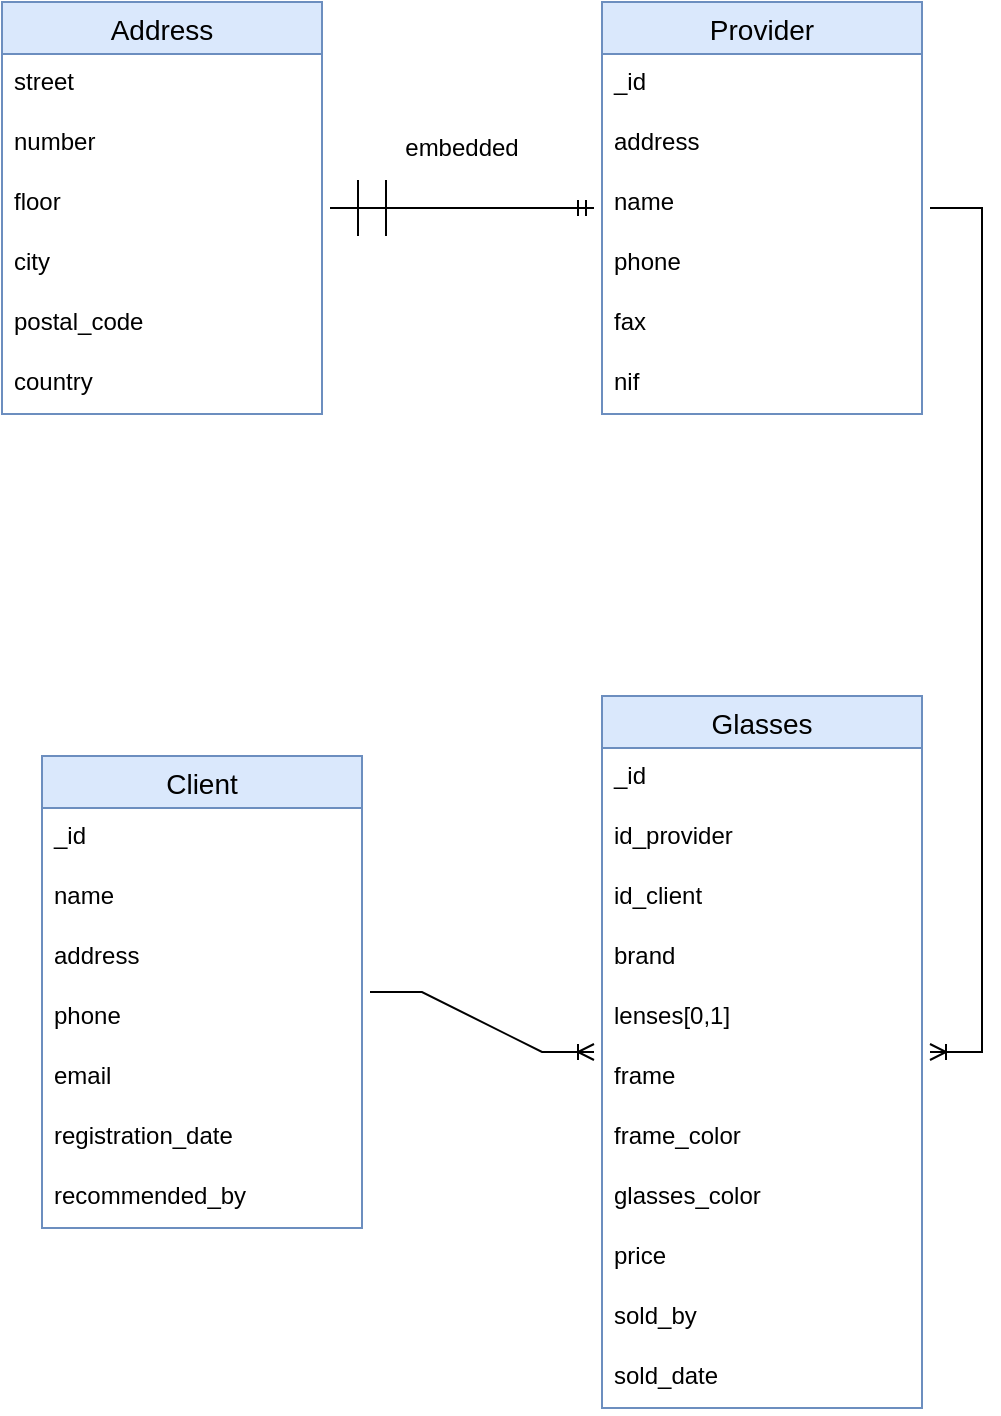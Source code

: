 <mxfile version="16.1.2" type="device"><diagram name="Page-1" id="efa7a0a1-bf9b-a30e-e6df-94a7791c09e9"><mxGraphModel dx="1038" dy="585" grid="1" gridSize="10" guides="1" tooltips="1" connect="1" arrows="1" fold="1" page="1" pageScale="1" pageWidth="826" pageHeight="1169" background="none" math="0" shadow="0"><root><mxCell id="0"/><mxCell id="1" parent="0"/><mxCell id="hgA5ym3G_8hLrjSsGH0Z-140" value="Provider" style="swimlane;fontStyle=0;childLayout=stackLayout;horizontal=1;startSize=26;horizontalStack=0;resizeParent=1;resizeParentMax=0;resizeLast=0;collapsible=1;marginBottom=0;align=center;fontSize=14;fillColor=#dae8fc;strokeColor=#6c8ebf;direction=east;strokeWidth=1;perimeterSpacing=4;rounded=0;gradientColor=none;swimlaneFillColor=default;" parent="1" vertex="1"><mxGeometry x="370" y="43" width="160" height="206" as="geometry"><mxRectangle x="190" y="190" width="50" height="26" as="alternateBounds"/></mxGeometry></mxCell><mxCell id="hgA5ym3G_8hLrjSsGH0Z-141" value="_id" style="text;strokeColor=none;fillColor=none;spacingLeft=4;spacingRight=4;overflow=hidden;rotatable=0;points=[[0,0.5],[1,0.5]];portConstraint=eastwest;fontSize=12;" parent="hgA5ym3G_8hLrjSsGH0Z-140" vertex="1"><mxGeometry y="26" width="160" height="30" as="geometry"/></mxCell><mxCell id="hgA5ym3G_8hLrjSsGH0Z-142" value="address" style="text;strokeColor=none;fillColor=none;spacingLeft=4;spacingRight=4;overflow=hidden;rotatable=0;points=[[0,0.5],[1,0.5]];portConstraint=eastwest;fontSize=12;rounded=0;" parent="hgA5ym3G_8hLrjSsGH0Z-140" vertex="1"><mxGeometry y="56" width="160" height="30" as="geometry"/></mxCell><mxCell id="hgA5ym3G_8hLrjSsGH0Z-152" value="name" style="text;strokeColor=none;fillColor=none;spacingLeft=4;spacingRight=4;overflow=hidden;rotatable=0;points=[[0,0.5],[1,0.5]];portConstraint=eastwest;fontSize=12;" parent="hgA5ym3G_8hLrjSsGH0Z-140" vertex="1"><mxGeometry y="86" width="160" height="30" as="geometry"/></mxCell><mxCell id="hgA5ym3G_8hLrjSsGH0Z-143" value="phone&#10;" style="text;strokeColor=none;fillColor=none;spacingLeft=4;spacingRight=4;overflow=hidden;rotatable=0;points=[[0,0.5],[1,0.5]];portConstraint=eastwest;fontSize=12;" parent="hgA5ym3G_8hLrjSsGH0Z-140" vertex="1"><mxGeometry y="116" width="160" height="30" as="geometry"/></mxCell><mxCell id="hgA5ym3G_8hLrjSsGH0Z-151" value="fax    " style="text;strokeColor=none;fillColor=none;spacingLeft=4;spacingRight=4;overflow=hidden;rotatable=0;points=[[0,0.5],[1,0.5]];portConstraint=eastwest;fontSize=12;" parent="hgA5ym3G_8hLrjSsGH0Z-140" vertex="1"><mxGeometry y="146" width="160" height="30" as="geometry"/></mxCell><mxCell id="hgA5ym3G_8hLrjSsGH0Z-150" value="nif" style="text;strokeColor=none;fillColor=none;spacingLeft=4;spacingRight=4;overflow=hidden;rotatable=0;points=[[0,0.5],[1,0.5]];portConstraint=eastwest;fontSize=12;" parent="hgA5ym3G_8hLrjSsGH0Z-140" vertex="1"><mxGeometry y="176" width="160" height="30" as="geometry"/></mxCell><mxCell id="hgA5ym3G_8hLrjSsGH0Z-153" value="Address" style="swimlane;fontStyle=0;childLayout=stackLayout;horizontal=1;startSize=26;horizontalStack=0;resizeParent=1;resizeParentMax=0;resizeLast=0;collapsible=1;marginBottom=0;align=center;fontSize=14;fillColor=#dae8fc;strokeColor=#6c8ebf;direction=east;strokeWidth=1;perimeterSpacing=4;rounded=0;gradientColor=none;swimlaneFillColor=default;" parent="1" vertex="1"><mxGeometry x="70" y="43" width="160" height="206" as="geometry"><mxRectangle x="190" y="190" width="50" height="26" as="alternateBounds"/></mxGeometry></mxCell><mxCell id="hgA5ym3G_8hLrjSsGH0Z-161" value="street" style="text;strokeColor=none;fillColor=none;spacingLeft=4;spacingRight=4;overflow=hidden;rotatable=0;points=[[0,0.5],[1,0.5]];portConstraint=eastwest;fontSize=12;" parent="hgA5ym3G_8hLrjSsGH0Z-153" vertex="1"><mxGeometry y="26" width="160" height="30" as="geometry"/></mxCell><mxCell id="hgA5ym3G_8hLrjSsGH0Z-156" value="number" style="text;strokeColor=none;fillColor=none;spacingLeft=4;spacingRight=4;overflow=hidden;rotatable=0;points=[[0,0.5],[1,0.5]];portConstraint=eastwest;fontSize=12;rounded=0;" parent="hgA5ym3G_8hLrjSsGH0Z-153" vertex="1"><mxGeometry y="56" width="160" height="30" as="geometry"/></mxCell><mxCell id="hgA5ym3G_8hLrjSsGH0Z-157" value="floor" style="text;strokeColor=none;fillColor=none;spacingLeft=4;spacingRight=4;overflow=hidden;rotatable=0;points=[[0,0.5],[1,0.5]];portConstraint=eastwest;fontSize=12;" parent="hgA5ym3G_8hLrjSsGH0Z-153" vertex="1"><mxGeometry y="86" width="160" height="30" as="geometry"/></mxCell><mxCell id="hgA5ym3G_8hLrjSsGH0Z-158" value="city" style="text;strokeColor=none;fillColor=none;spacingLeft=4;spacingRight=4;overflow=hidden;rotatable=0;points=[[0,0.5],[1,0.5]];portConstraint=eastwest;fontSize=12;" parent="hgA5ym3G_8hLrjSsGH0Z-153" vertex="1"><mxGeometry y="116" width="160" height="30" as="geometry"/></mxCell><mxCell id="hgA5ym3G_8hLrjSsGH0Z-159" value="postal_code" style="text;strokeColor=none;fillColor=none;spacingLeft=4;spacingRight=4;overflow=hidden;rotatable=0;points=[[0,0.5],[1,0.5]];portConstraint=eastwest;fontSize=12;" parent="hgA5ym3G_8hLrjSsGH0Z-153" vertex="1"><mxGeometry y="146" width="160" height="30" as="geometry"/></mxCell><mxCell id="hgA5ym3G_8hLrjSsGH0Z-160" value="country" style="text;strokeColor=none;fillColor=none;spacingLeft=4;spacingRight=4;overflow=hidden;rotatable=0;points=[[0,0.5],[1,0.5]];portConstraint=eastwest;fontSize=12;" parent="hgA5ym3G_8hLrjSsGH0Z-153" vertex="1"><mxGeometry y="176" width="160" height="30" as="geometry"/></mxCell><mxCell id="hgA5ym3G_8hLrjSsGH0Z-174" value="" style="edgeStyle=entityRelationEdgeStyle;fontSize=12;html=1;endArrow=ERmandOne;startArrow=ERmandOne;rounded=0;fontFamily=Helvetica;fontColor=default;startSize=26;" parent="1" source="hgA5ym3G_8hLrjSsGH0Z-153" target="hgA5ym3G_8hLrjSsGH0Z-140" edge="1"><mxGeometry width="100" height="100" relative="1" as="geometry"><mxPoint x="450" y="240" as="sourcePoint"/><mxPoint x="368.08" y="160.56" as="targetPoint"/></mxGeometry></mxCell><mxCell id="hgA5ym3G_8hLrjSsGH0Z-175" value="Glasses" style="swimlane;fontStyle=0;childLayout=stackLayout;horizontal=1;startSize=26;horizontalStack=0;resizeParent=1;resizeParentMax=0;resizeLast=0;collapsible=1;marginBottom=0;align=center;fontSize=14;fillColor=#dae8fc;strokeColor=#6c8ebf;direction=east;strokeWidth=1;perimeterSpacing=4;rounded=0;gradientColor=none;swimlaneFillColor=default;" parent="1" vertex="1"><mxGeometry x="370" y="390" width="160" height="356" as="geometry"><mxRectangle x="190" y="190" width="50" height="26" as="alternateBounds"/></mxGeometry></mxCell><mxCell id="hgA5ym3G_8hLrjSsGH0Z-176" value="_id" style="text;strokeColor=none;fillColor=none;spacingLeft=4;spacingRight=4;overflow=hidden;rotatable=0;points=[[0,0.5],[1,0.5]];portConstraint=eastwest;fontSize=12;" parent="hgA5ym3G_8hLrjSsGH0Z-175" vertex="1"><mxGeometry y="26" width="160" height="30" as="geometry"/></mxCell><mxCell id="hgA5ym3G_8hLrjSsGH0Z-186" value="id_provider" style="text;strokeColor=none;fillColor=none;spacingLeft=4;spacingRight=4;overflow=hidden;rotatable=0;points=[[0,0.5],[1,0.5]];portConstraint=eastwest;fontSize=12;" parent="hgA5ym3G_8hLrjSsGH0Z-175" vertex="1"><mxGeometry y="56" width="160" height="30" as="geometry"/></mxCell><mxCell id="hgA5ym3G_8hLrjSsGH0Z-201" value="id_client" style="text;strokeColor=none;fillColor=none;spacingLeft=4;spacingRight=4;overflow=hidden;rotatable=0;points=[[0,0.5],[1,0.5]];portConstraint=eastwest;fontSize=12;" parent="hgA5ym3G_8hLrjSsGH0Z-175" vertex="1"><mxGeometry y="86" width="160" height="30" as="geometry"/></mxCell><mxCell id="hgA5ym3G_8hLrjSsGH0Z-177" value="brand" style="text;strokeColor=none;fillColor=none;spacingLeft=4;spacingRight=4;overflow=hidden;rotatable=0;points=[[0,0.5],[1,0.5]];portConstraint=eastwest;fontSize=12;" parent="hgA5ym3G_8hLrjSsGH0Z-175" vertex="1"><mxGeometry y="116" width="160" height="30" as="geometry"/></mxCell><mxCell id="hgA5ym3G_8hLrjSsGH0Z-178" value="lenses[0,1]" style="text;strokeColor=none;fillColor=none;spacingLeft=4;spacingRight=4;overflow=hidden;rotatable=0;points=[[0,0.5],[1,0.5]];portConstraint=eastwest;fontSize=12;rounded=0;" parent="hgA5ym3G_8hLrjSsGH0Z-175" vertex="1"><mxGeometry y="146" width="160" height="30" as="geometry"/></mxCell><mxCell id="hgA5ym3G_8hLrjSsGH0Z-179" value="frame" style="text;strokeColor=none;fillColor=none;spacingLeft=4;spacingRight=4;overflow=hidden;rotatable=0;points=[[0,0.5],[1,0.5]];portConstraint=eastwest;fontSize=12;" parent="hgA5ym3G_8hLrjSsGH0Z-175" vertex="1"><mxGeometry y="176" width="160" height="30" as="geometry"/></mxCell><mxCell id="hgA5ym3G_8hLrjSsGH0Z-180" value="frame_color" style="text;strokeColor=none;fillColor=none;spacingLeft=4;spacingRight=4;overflow=hidden;rotatable=0;points=[[0,0.5],[1,0.5]];portConstraint=eastwest;fontSize=12;" parent="hgA5ym3G_8hLrjSsGH0Z-175" vertex="1"><mxGeometry y="206" width="160" height="30" as="geometry"/></mxCell><mxCell id="hgA5ym3G_8hLrjSsGH0Z-181" value="glasses_color" style="text;strokeColor=none;fillColor=none;spacingLeft=4;spacingRight=4;overflow=hidden;rotatable=0;points=[[0,0.5],[1,0.5]];portConstraint=eastwest;fontSize=12;" parent="hgA5ym3G_8hLrjSsGH0Z-175" vertex="1"><mxGeometry y="236" width="160" height="30" as="geometry"/></mxCell><mxCell id="hgA5ym3G_8hLrjSsGH0Z-185" value="price" style="text;strokeColor=none;fillColor=none;spacingLeft=4;spacingRight=4;overflow=hidden;rotatable=0;points=[[0,0.5],[1,0.5]];portConstraint=eastwest;fontSize=12;" parent="hgA5ym3G_8hLrjSsGH0Z-175" vertex="1"><mxGeometry y="266" width="160" height="30" as="geometry"/></mxCell><mxCell id="hgA5ym3G_8hLrjSsGH0Z-199" value="sold_by" style="text;strokeColor=none;fillColor=none;spacingLeft=4;spacingRight=4;overflow=hidden;rotatable=0;points=[[0,0.5],[1,0.5]];portConstraint=eastwest;fontSize=12;" parent="hgA5ym3G_8hLrjSsGH0Z-175" vertex="1"><mxGeometry y="296" width="160" height="30" as="geometry"/></mxCell><mxCell id="hgA5ym3G_8hLrjSsGH0Z-200" value="sold_date" style="text;strokeColor=none;fillColor=none;spacingLeft=4;spacingRight=4;overflow=hidden;rotatable=0;points=[[0,0.5],[1,0.5]];portConstraint=eastwest;fontSize=12;" parent="hgA5ym3G_8hLrjSsGH0Z-175" vertex="1"><mxGeometry y="326" width="160" height="30" as="geometry"/></mxCell><mxCell id="hgA5ym3G_8hLrjSsGH0Z-188" value="" style="edgeStyle=entityRelationEdgeStyle;fontSize=12;html=1;endArrow=ERoneToMany;rounded=0;fontFamily=Helvetica;fontColor=default;startSize=26;" parent="1" source="hgA5ym3G_8hLrjSsGH0Z-140" target="hgA5ym3G_8hLrjSsGH0Z-175" edge="1"><mxGeometry width="100" height="100" relative="1" as="geometry"><mxPoint x="430" y="330" as="sourcePoint"/><mxPoint x="530" y="230" as="targetPoint"/></mxGeometry></mxCell><mxCell id="hgA5ym3G_8hLrjSsGH0Z-189" value="Client" style="swimlane;fontStyle=0;childLayout=stackLayout;horizontal=1;startSize=26;horizontalStack=0;resizeParent=1;resizeParentMax=0;resizeLast=0;collapsible=1;marginBottom=0;align=center;fontSize=14;fillColor=#dae8fc;strokeColor=#6c8ebf;direction=east;strokeWidth=1;perimeterSpacing=4;rounded=0;gradientColor=none;swimlaneFillColor=default;" parent="1" vertex="1"><mxGeometry x="90" y="420" width="160" height="236" as="geometry"><mxRectangle x="190" y="190" width="50" height="26" as="alternateBounds"/></mxGeometry></mxCell><mxCell id="hgA5ym3G_8hLrjSsGH0Z-190" value="_id" style="text;strokeColor=none;fillColor=none;spacingLeft=4;spacingRight=4;overflow=hidden;rotatable=0;points=[[0,0.5],[1,0.5]];portConstraint=eastwest;fontSize=12;" parent="hgA5ym3G_8hLrjSsGH0Z-189" vertex="1"><mxGeometry y="26" width="160" height="30" as="geometry"/></mxCell><mxCell id="hgA5ym3G_8hLrjSsGH0Z-191" value="name" style="text;strokeColor=none;fillColor=none;spacingLeft=4;spacingRight=4;overflow=hidden;rotatable=0;points=[[0,0.5],[1,0.5]];portConstraint=eastwest;fontSize=12;" parent="hgA5ym3G_8hLrjSsGH0Z-189" vertex="1"><mxGeometry y="56" width="160" height="30" as="geometry"/></mxCell><mxCell id="hgA5ym3G_8hLrjSsGH0Z-192" value="address" style="text;strokeColor=none;fillColor=none;spacingLeft=4;spacingRight=4;overflow=hidden;rotatable=0;points=[[0,0.5],[1,0.5]];portConstraint=eastwest;fontSize=12;" parent="hgA5ym3G_8hLrjSsGH0Z-189" vertex="1"><mxGeometry y="86" width="160" height="30" as="geometry"/></mxCell><mxCell id="hgA5ym3G_8hLrjSsGH0Z-193" value="phone" style="text;strokeColor=none;fillColor=none;spacingLeft=4;spacingRight=4;overflow=hidden;rotatable=0;points=[[0,0.5],[1,0.5]];portConstraint=eastwest;fontSize=12;rounded=0;" parent="hgA5ym3G_8hLrjSsGH0Z-189" vertex="1"><mxGeometry y="116" width="160" height="30" as="geometry"/></mxCell><mxCell id="hgA5ym3G_8hLrjSsGH0Z-194" value="email" style="text;strokeColor=none;fillColor=none;spacingLeft=4;spacingRight=4;overflow=hidden;rotatable=0;points=[[0,0.5],[1,0.5]];portConstraint=eastwest;fontSize=12;" parent="hgA5ym3G_8hLrjSsGH0Z-189" vertex="1"><mxGeometry y="146" width="160" height="30" as="geometry"/></mxCell><mxCell id="hgA5ym3G_8hLrjSsGH0Z-195" value="registration_date" style="text;strokeColor=none;fillColor=none;spacingLeft=4;spacingRight=4;overflow=hidden;rotatable=0;points=[[0,0.5],[1,0.5]];portConstraint=eastwest;fontSize=12;" parent="hgA5ym3G_8hLrjSsGH0Z-189" vertex="1"><mxGeometry y="176" width="160" height="30" as="geometry"/></mxCell><mxCell id="hgA5ym3G_8hLrjSsGH0Z-198" value="recommended_by" style="text;strokeColor=none;fillColor=none;spacingLeft=4;spacingRight=4;overflow=hidden;rotatable=0;points=[[0,0.5],[1,0.5]];portConstraint=eastwest;fontSize=12;" parent="hgA5ym3G_8hLrjSsGH0Z-189" vertex="1"><mxGeometry y="206" width="160" height="30" as="geometry"/></mxCell><mxCell id="hgA5ym3G_8hLrjSsGH0Z-202" value="" style="edgeStyle=entityRelationEdgeStyle;fontSize=12;html=1;endArrow=ERoneToMany;rounded=0;fontFamily=Helvetica;fontColor=default;startSize=26;" parent="1" source="hgA5ym3G_8hLrjSsGH0Z-189" target="hgA5ym3G_8hLrjSsGH0Z-175" edge="1"><mxGeometry width="100" height="100" relative="1" as="geometry"><mxPoint x="544" y="156" as="sourcePoint"/><mxPoint x="544" y="578" as="targetPoint"/></mxGeometry></mxCell><mxCell id="UYMVbxtwVSpY9UAZ_1Bw-1" value="embedded" style="text;html=1;strokeColor=none;fillColor=none;align=center;verticalAlign=middle;whiteSpace=wrap;rounded=0;" vertex="1" parent="1"><mxGeometry x="270" y="101" width="60" height="30" as="geometry"/></mxCell></root></mxGraphModel></diagram></mxfile>